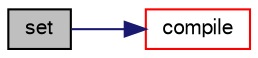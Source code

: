 digraph "set"
{
  bgcolor="transparent";
  edge [fontname="FreeSans",fontsize="10",labelfontname="FreeSans",labelfontsize="10"];
  node [fontname="FreeSans",fontsize="10",shape=record];
  rankdir="LR";
  Node109 [label="set",height=0.2,width=0.4,color="black", fillcolor="grey75", style="filled", fontcolor="black"];
  Node109 -> Node110 [color="midnightblue",fontsize="10",style="solid",fontname="FreeSans"];
  Node110 [label="compile",height=0.2,width=0.4,color="red",URL="$a28262.html#a6d9cf83140518b168e8b2fe2a46b3ec6",tooltip="Compile the regular expression. "];
}
